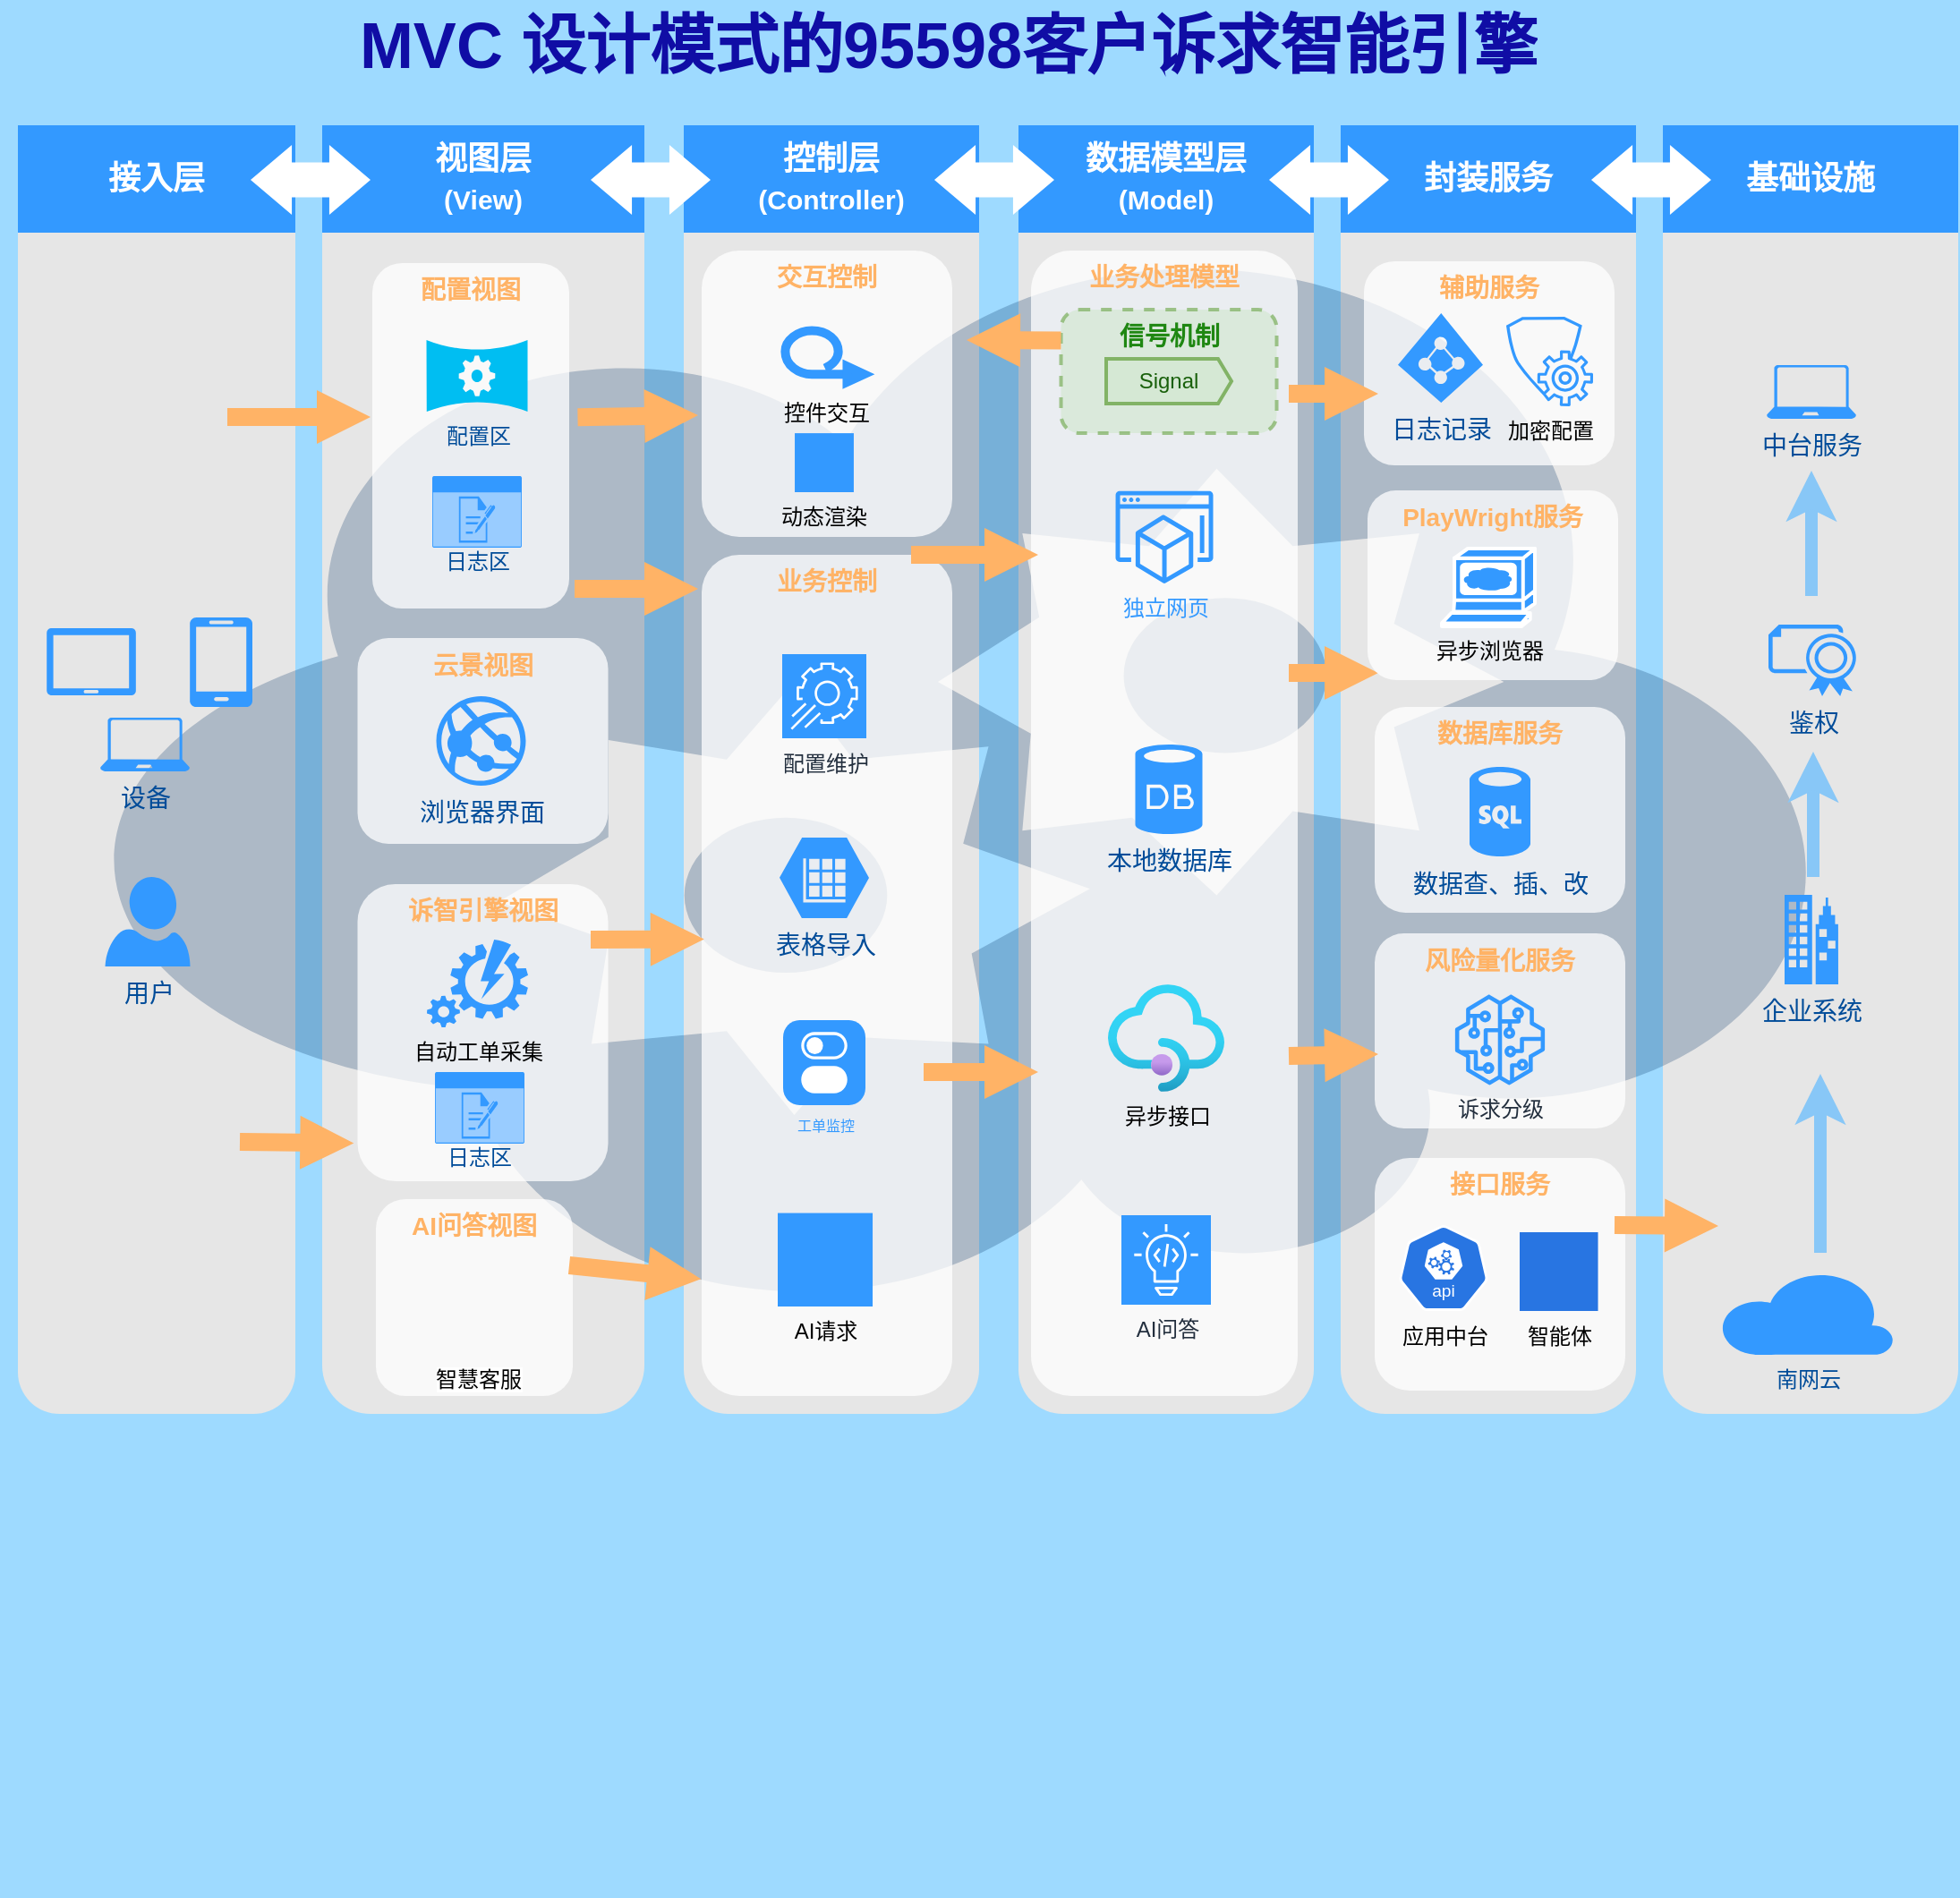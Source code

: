 <mxfile version="28.1.1">
  <diagram id="6a731a19-8d31-9384-78a2-239565b7b9f0" name="Page-1">
    <mxGraphModel dx="1729" dy="1058" grid="1" gridSize="10" guides="1" tooltips="1" connect="1" arrows="1" fold="1" page="1" pageScale="1" pageWidth="1169" pageHeight="827" background="light-dark(#9edaff, #a0cdfa)" math="0" shadow="0">
      <root>
        <mxCell id="0" />
        <mxCell id="1" parent="0" />
        <mxCell id="2024" value="" style="rounded=1;whiteSpace=wrap;html=1;dashed=1;strokeColor=none;strokeWidth=2;fillColor=#E6E6E6;fontFamily=Verdana;fontSize=12;fontColor=#00BEF2" parent="1" vertex="1">
          <mxGeometry x="969" y="120" width="165" height="720" as="geometry" />
        </mxCell>
        <mxCell id="2019" value="" style="rounded=1;whiteSpace=wrap;html=1;dashed=1;strokeColor=none;strokeWidth=2;fillColor=#E6E6E6;fontFamily=Verdana;fontSize=12;fontColor=#00BEF2" parent="1" vertex="1">
          <mxGeometry x="50" y="120" width="155" height="720" as="geometry" />
        </mxCell>
        <mxCell id="2020" value="" style="rounded=1;whiteSpace=wrap;html=1;dashed=1;strokeColor=none;strokeWidth=2;fillColor=#E6E6E6;fontFamily=Verdana;fontSize=12;fontColor=#004C99;" parent="1" vertex="1">
          <mxGeometry x="220" y="120" width="180" height="720" as="geometry" />
        </mxCell>
        <mxCell id="2021" value="" style="rounded=1;whiteSpace=wrap;html=1;dashed=1;strokeColor=none;strokeWidth=2;fillColor=#E6E6E6;fontFamily=Verdana;fontSize=12;fontColor=#00BEF2" parent="1" vertex="1">
          <mxGeometry x="422" y="120" width="165" height="720" as="geometry" />
        </mxCell>
        <mxCell id="2022" value="" style="rounded=1;whiteSpace=wrap;html=1;dashed=1;strokeColor=none;strokeWidth=2;fillColor=#E6E6E6;fontFamily=Verdana;fontSize=12;fontColor=#00BEF2" parent="1" vertex="1">
          <mxGeometry x="609" y="120" width="165" height="720" as="geometry" />
        </mxCell>
        <mxCell id="2023" value="" style="rounded=1;whiteSpace=wrap;html=1;dashed=1;strokeColor=none;strokeWidth=2;fillColor=#E6E6E6;fontFamily=Verdana;fontSize=12;fontColor=#00BEF2" parent="1" vertex="1">
          <mxGeometry x="789" y="120" width="165" height="720" as="geometry" />
        </mxCell>
        <mxCell id="2025" value="接入层" style="whiteSpace=wrap;html=1;dashed=1;strokeColor=none;strokeWidth=2;fillColor=#3399FF;fontFamily=Helvetica;fontSize=18;fontColor=#FFFFFF;fontStyle=1" parent="1" vertex="1">
          <mxGeometry x="50" y="120" width="155" height="60" as="geometry" />
        </mxCell>
        <mxCell id="2026" value="视图层&lt;div&gt;&lt;font style=&quot;font-size: 15px;&quot;&gt;(View)&lt;/font&gt;&lt;/div&gt;" style="whiteSpace=wrap;html=1;dashed=1;strokeColor=none;strokeWidth=2;fillColor=#3399FF;fontFamily=Helvetica;fontSize=18;fontColor=#FFFFFF;fontStyle=1" parent="1" vertex="1">
          <mxGeometry x="220" y="120" width="180" height="60" as="geometry" />
        </mxCell>
        <mxCell id="2027" value="控制层&lt;div&gt;&lt;font style=&quot;font-size: 15px;&quot;&gt;&lt;font style=&quot;&quot;&gt;(Controller&lt;/font&gt;)&lt;/font&gt;&lt;/div&gt;" style="whiteSpace=wrap;html=1;dashed=1;strokeColor=none;strokeWidth=2;fillColor=#3399FF;fontFamily=Helvetica;fontSize=18;fontColor=#FFFFFF;fontStyle=1" parent="1" vertex="1">
          <mxGeometry x="422" y="120" width="165" height="60" as="geometry" />
        </mxCell>
        <mxCell id="2028" value="数据模型&lt;span style=&quot;background-color: transparent; color: light-dark(rgb(255, 255, 255), rgb(18, 18, 18));&quot;&gt;层&lt;/span&gt;&lt;div&gt;&lt;span style=&quot;background-color: transparent; color: light-dark(rgb(255, 255, 255), rgb(18, 18, 18));&quot;&gt;&lt;font style=&quot;font-size: 15px;&quot;&gt;(Model)&lt;/font&gt;&lt;/span&gt;&lt;/div&gt;" style="whiteSpace=wrap;html=1;dashed=1;strokeColor=none;strokeWidth=2;fillColor=#3399FF;fontFamily=Helvetica;fontSize=18;fontColor=#FFFFFF;fontStyle=1" parent="1" vertex="1">
          <mxGeometry x="609" y="120" width="165" height="60" as="geometry" />
        </mxCell>
        <mxCell id="2029" value="封装服务" style="whiteSpace=wrap;html=1;dashed=1;strokeColor=none;strokeWidth=2;fillColor=#3399FF;fontFamily=Helvetica;fontSize=18;fontColor=#FFFFFF;fontStyle=1" parent="1" vertex="1">
          <mxGeometry x="789" y="120" width="165" height="60" as="geometry" />
        </mxCell>
        <mxCell id="2030" value="基础设施" style="whiteSpace=wrap;html=1;dashed=1;strokeColor=none;strokeWidth=2;fillColor=#3399FF;fontFamily=Helvetica;fontSize=18;fontColor=#FFFFFF;fontStyle=1" parent="1" vertex="1">
          <mxGeometry x="969" y="120" width="165" height="60" as="geometry" />
        </mxCell>
        <mxCell id="2031" value="" style="shape=mxgraph.arrows.two_way_arrow_horizontal;html=1;verticalLabelPosition=bottom;verticalAlign=top;strokeWidth=2;strokeColor=none;dashed=1;fillColor=#FFFFFF;fontFamily=Verdana;fontSize=12;fontColor=#00BEF2" parent="1" vertex="1">
          <mxGeometry x="180" y="131" width="67" height="39" as="geometry" />
        </mxCell>
        <mxCell id="2032" value="" style="shape=mxgraph.arrows.two_way_arrow_horizontal;html=1;verticalLabelPosition=bottom;verticalAlign=top;strokeWidth=2;strokeColor=none;dashed=1;fillColor=#FFFFFF;fontFamily=Verdana;fontSize=12;fontColor=#00BEF2" parent="1" vertex="1">
          <mxGeometry x="370" y="131" width="67" height="39" as="geometry" />
        </mxCell>
        <mxCell id="2033" value="" style="shape=mxgraph.arrows.two_way_arrow_horizontal;html=1;verticalLabelPosition=bottom;verticalAlign=top;strokeWidth=2;strokeColor=none;dashed=1;fillColor=#FFFFFF;fontFamily=Verdana;fontSize=12;fontColor=#00BEF2" parent="1" vertex="1">
          <mxGeometry x="562" y="131" width="67" height="39" as="geometry" />
        </mxCell>
        <mxCell id="2034" value="" style="shape=mxgraph.arrows.two_way_arrow_horizontal;html=1;verticalLabelPosition=bottom;verticalAlign=top;strokeWidth=2;strokeColor=none;dashed=1;fillColor=#FFFFFF;fontFamily=Verdana;fontSize=12;fontColor=#00BEF2" parent="1" vertex="1">
          <mxGeometry x="749" y="131" width="67" height="39" as="geometry" />
        </mxCell>
        <mxCell id="2035" value="" style="shape=mxgraph.arrows.two_way_arrow_horizontal;html=1;verticalLabelPosition=bottom;verticalAlign=top;strokeWidth=2;strokeColor=none;dashed=1;fillColor=#FFFFFF;fontFamily=Verdana;fontSize=12;fontColor=#00BEF2" parent="1" vertex="1">
          <mxGeometry x="929" y="131" width="67" height="39" as="geometry" />
        </mxCell>
        <mxCell id="2036" value="" style="verticalLabelPosition=bottom;html=1;verticalAlign=top;strokeColor=none;fillColor=#003366;shape=mxgraph.azure.cloud_service;dashed=1;fontFamily=Helvetica;fontSize=18;fontColor=#FFFFFF;opacity=25" parent="1" vertex="1">
          <mxGeometry x="90" y="180" width="970" height="600" as="geometry" />
        </mxCell>
        <mxCell id="2037" value="" style="verticalLabelPosition=bottom;html=1;verticalAlign=top;strokeColor=none;fillColor=#3399FF;shape=mxgraph.azure.tablet;dashed=1;fontFamily=Helvetica;fontSize=14;fontColor=#004C99" parent="1" vertex="1">
          <mxGeometry x="66" y="401" width="50" height="37.5" as="geometry" />
        </mxCell>
        <mxCell id="2038" value="" style="verticalLabelPosition=bottom;html=1;verticalAlign=top;strokeColor=none;fillColor=#3399FF;shape=mxgraph.azure.mobile;dashed=1;fontFamily=Helvetica;fontSize=14;fontColor=#004C99" parent="1" vertex="1">
          <mxGeometry x="146" y="395" width="35" height="50" as="geometry" />
        </mxCell>
        <mxCell id="2039" value="设备" style="verticalLabelPosition=bottom;html=1;verticalAlign=top;strokeColor=none;fillColor=#3399FF;shape=mxgraph.azure.laptop;dashed=1;fontFamily=Helvetica;fontSize=14;fontColor=#004C99" parent="1" vertex="1">
          <mxGeometry x="96" y="451" width="50" height="30" as="geometry" />
        </mxCell>
        <mxCell id="2041" value="用户" style="verticalLabelPosition=bottom;html=1;verticalAlign=top;strokeColor=none;fillColor=#3399FF;shape=mxgraph.azure.user;dashed=1;fontSize=14;fontColor=#004C99" parent="1" vertex="1">
          <mxGeometry x="98.75" y="540" width="47.5" height="50" as="geometry" />
        </mxCell>
        <mxCell id="2047" value="MVC 设计模式的95598客户诉求智能引擎" style="text;html=1;strokeColor=none;fillColor=none;align=center;verticalAlign=middle;whiteSpace=wrap;overflow=hidden;dashed=1;fontSize=36;fontColor=light-dark(#100da5, #121212);fontFamily=Helvetica;fontStyle=1" parent="1" vertex="1">
          <mxGeometry x="40" y="50" width="1060" height="50" as="geometry" />
        </mxCell>
        <mxCell id="2048" value="交互控制" style="rounded=1;whiteSpace=wrap;html=1;dashed=1;strokeColor=none;strokeWidth=2;fillColor=#FFFFFF;fontFamily=Helvetica;fontSize=14;fontColor=#FFB366;opacity=75;verticalAlign=top;fontStyle=1" parent="1" vertex="1">
          <mxGeometry x="432" y="190" width="140" height="160" as="geometry" />
        </mxCell>
        <mxCell id="2049" value="业务控制" style="rounded=1;whiteSpace=wrap;html=1;dashed=1;strokeColor=none;strokeWidth=2;fillColor=#FFFFFF;fontFamily=Helvetica;fontSize=14;fontColor=#FFB366;opacity=75;verticalAlign=top;fontStyle=1" parent="1" vertex="1">
          <mxGeometry x="432" y="360" width="140" height="470" as="geometry" />
        </mxCell>
        <mxCell id="2055" value="业务处理模型" style="rounded=1;whiteSpace=wrap;html=1;dashed=1;strokeColor=none;strokeWidth=2;fillColor=#FFFFFF;fontFamily=Helvetica;fontSize=14;fontColor=#FFB366;opacity=75;verticalAlign=top;fontStyle=1" parent="1" vertex="1">
          <mxGeometry x="616" y="190" width="149" height="640" as="geometry" />
        </mxCell>
        <mxCell id="2057" value="本地数据库" style="verticalLabelPosition=bottom;html=1;verticalAlign=top;strokeColor=none;fillColor=#3399FF;shape=mxgraph.azure.database;dashed=1;fontFamily=Helvetica;fontSize=14;fontColor=#004C99" parent="1" vertex="1">
          <mxGeometry x="674.25" y="466" width="37.5" height="50" as="geometry" />
        </mxCell>
        <mxCell id="2059" value="辅助服务" style="rounded=1;whiteSpace=wrap;html=1;dashed=1;strokeColor=none;strokeWidth=2;fillColor=#FFFFFF;fontFamily=Helvetica;fontSize=14;fontColor=#FFB366;opacity=75;verticalAlign=top;fontStyle=1" parent="1" vertex="1">
          <mxGeometry x="802" y="196" width="140" height="114" as="geometry" />
        </mxCell>
        <mxCell id="2060" value="日志记录" style="verticalLabelPosition=bottom;html=1;verticalAlign=top;strokeColor=none;fillColor=#3399FF;shape=mxgraph.azure.azure_active_directory;dashed=1;fontFamily=Helvetica;fontSize=14;fontColor=#004C99" parent="1" vertex="1">
          <mxGeometry x="821" y="225" width="47.5" height="50" as="geometry" />
        </mxCell>
        <mxCell id="2061" value="接口服务" style="rounded=1;whiteSpace=wrap;html=1;dashed=1;strokeColor=none;strokeWidth=2;fillColor=#FFFFFF;fontFamily=Helvetica;fontSize=14;fontColor=#FFB366;opacity=75;verticalAlign=top;fontStyle=1" parent="1" vertex="1">
          <mxGeometry x="808" y="697" width="140" height="130" as="geometry" />
        </mxCell>
        <mxCell id="2064" value="风险量化服务" style="rounded=1;whiteSpace=wrap;html=1;dashed=1;strokeColor=none;strokeWidth=2;fillColor=#FFFFFF;fontFamily=Helvetica;fontSize=14;fontColor=#FFB366;opacity=75;verticalAlign=top;fontStyle=1" parent="1" vertex="1">
          <mxGeometry x="808" y="571.5" width="140" height="109" as="geometry" />
        </mxCell>
        <mxCell id="2068" value="云景视图" style="rounded=1;whiteSpace=wrap;html=1;dashed=1;strokeColor=none;strokeWidth=2;fillColor=#FFFFFF;fontFamily=Helvetica;fontSize=14;fontColor=#FFB366;opacity=75;verticalAlign=top;fontStyle=1" parent="1" vertex="1">
          <mxGeometry x="239.75" y="406.5" width="140" height="115" as="geometry" />
        </mxCell>
        <mxCell id="2071" value="中台服务" style="verticalLabelPosition=bottom;html=1;verticalAlign=top;strokeColor=none;fillColor=#3399FF;shape=mxgraph.azure.laptop;dashed=1;fontFamily=Helvetica;fontSize=14;fontColor=#004C99" parent="1" vertex="1">
          <mxGeometry x="1027" y="254" width="50" height="30" as="geometry" />
        </mxCell>
        <mxCell id="2072" value="鉴权" style="verticalLabelPosition=bottom;html=1;verticalAlign=top;strokeColor=none;fillColor=#3399FF;shape=mxgraph.azure.certificate;dashed=1;fontFamily=Helvetica;fontSize=14;fontColor=#004C99" parent="1" vertex="1">
          <mxGeometry x="1028" y="399" width="50" height="40" as="geometry" />
        </mxCell>
        <mxCell id="2073" value="企业系统" style="verticalLabelPosition=bottom;html=1;verticalAlign=top;strokeColor=none;fillColor=#3399FF;shape=mxgraph.azure.enterprise;dashed=1;fontFamily=Helvetica;fontSize=14;fontColor=#004C99" parent="1" vertex="1">
          <mxGeometry x="1037" y="550" width="30" height="50" as="geometry" />
        </mxCell>
        <mxCell id="2075" value="" style="arrow;html=1;endArrow=block;endFill=1;strokeColor=none;strokeWidth=4;fontFamily=Helvetica;fontSize=36;fontColor=#FFB366;fillColor=#FFB366;" parent="1" edge="1">
          <mxGeometry width="100" height="100" relative="1" as="geometry">
            <mxPoint x="167" y="283" as="sourcePoint" />
            <mxPoint x="247" y="283" as="targetPoint" />
          </mxGeometry>
        </mxCell>
        <mxCell id="2076" value="" style="arrow;html=1;endArrow=block;endFill=1;strokeColor=none;strokeWidth=4;fontFamily=Helvetica;fontSize=36;fontColor=#FFB366;fillColor=#FFB366;opacity=100;exitX=1.034;exitY=0.46;exitDx=0;exitDy=0;exitPerimeter=0;" parent="1" edge="1">
          <mxGeometry width="100" height="100" relative="1" as="geometry">
            <mxPoint x="362.74" y="283.18" as="sourcePoint" />
            <mxPoint x="430" y="282" as="targetPoint" />
            <Array as="points">
              <mxPoint x="400" y="282" />
            </Array>
          </mxGeometry>
        </mxCell>
        <mxCell id="2077" value="" style="arrow;html=1;endArrow=block;endFill=1;strokeColor=none;strokeWidth=4;fontFamily=Helvetica;fontSize=36;fontColor=#FFB366;fillColor=#FFB366;" parent="1" edge="1">
          <mxGeometry width="100" height="100" relative="1" as="geometry">
            <mxPoint x="549" y="360" as="sourcePoint" />
            <mxPoint x="620" y="360" as="targetPoint" />
          </mxGeometry>
        </mxCell>
        <mxCell id="2078" value="" style="arrow;html=1;endArrow=block;endFill=1;strokeColor=none;strokeWidth=4;fontFamily=Helvetica;fontSize=36;fontColor=#FFB366;fillColor=#FFB366;" parent="1" edge="1">
          <mxGeometry width="100" height="100" relative="1" as="geometry">
            <mxPoint x="760" y="426" as="sourcePoint" />
            <mxPoint x="810" y="426" as="targetPoint" />
          </mxGeometry>
        </mxCell>
        <mxCell id="2079" value="" style="arrow;html=1;endArrow=block;endFill=1;strokeColor=none;strokeWidth=4;fontFamily=Helvetica;fontSize=36;fontColor=#FFB366;fillColor=#FFB366;" parent="1" edge="1">
          <mxGeometry width="100" height="100" relative="1" as="geometry">
            <mxPoint x="760" y="270" as="sourcePoint" />
            <mxPoint x="810" y="270" as="targetPoint" />
          </mxGeometry>
        </mxCell>
        <mxCell id="2080" value="" style="arrow;html=1;endArrow=block;endFill=1;strokeColor=none;strokeWidth=4;fontFamily=Helvetica;fontSize=36;fontColor=#FFB366;fillColor=#FFB366;" parent="1" edge="1">
          <mxGeometry width="100" height="100" relative="1" as="geometry">
            <mxPoint x="942" y="734.5" as="sourcePoint" />
            <mxPoint x="1000" y="735" as="targetPoint" />
          </mxGeometry>
        </mxCell>
        <mxCell id="2082" value="" style="arrow;html=1;endArrow=block;endFill=1;strokeColor=none;strokeWidth=4;fontFamily=Helvetica;fontSize=36;fontColor=#FFB366;fillColor=#FFB366;" parent="1" edge="1">
          <mxGeometry width="100" height="100" relative="1" as="geometry">
            <mxPoint x="760" y="640" as="sourcePoint" />
            <mxPoint x="810" y="639" as="targetPoint" />
          </mxGeometry>
        </mxCell>
        <mxCell id="2083" value="" style="arrow;html=1;endArrow=block;endFill=1;strokeColor=none;strokeWidth=4;fontFamily=Helvetica;fontSize=36;fontColor=#FFB366;fillColor=#FFB366;" parent="1" edge="1">
          <mxGeometry width="100" height="100" relative="1" as="geometry">
            <mxPoint x="556" y="649" as="sourcePoint" />
            <mxPoint x="620" y="649" as="targetPoint" />
          </mxGeometry>
        </mxCell>
        <mxCell id="2085" value="" style="arrow;html=1;endArrow=block;endFill=1;strokeColor=none;strokeWidth=4;fontFamily=Helvetica;fontSize=36;fontColor=#FFB366;fillColor=#FFB366;entryX=-0.015;entryY=0.872;entryDx=0;entryDy=0;entryPerimeter=0;" parent="1" edge="1" target="kdbaporQSlnlo2w0FlKE-2098">
          <mxGeometry width="100" height="100" relative="1" as="geometry">
            <mxPoint x="174" y="688" as="sourcePoint" />
            <mxPoint x="254" y="688" as="targetPoint" />
          </mxGeometry>
        </mxCell>
        <mxCell id="kdbaporQSlnlo2w0FlKE-2086" value="南网云" style="verticalLabelPosition=bottom;html=1;verticalAlign=top;align=center;strokeColor=none;fillColor=light-dark(#3399ff, #0089b6);shape=mxgraph.azure.cloud;fontColor=light-dark(#004c99, #ededed);" vertex="1" parent="1">
          <mxGeometry x="1001" y="760" width="97" height="47" as="geometry" />
        </mxCell>
        <mxCell id="2045" value="浏览器界面" style="verticalLabelPosition=bottom;html=1;verticalAlign=top;strokeColor=none;fillColor=#3399FF;shape=mxgraph.azure.azure_website;dashed=1;fontSize=14;fontColor=#004C99" parent="1" vertex="1">
          <mxGeometry x="283.75" y="439" width="50" height="50" as="geometry" />
        </mxCell>
        <mxCell id="kdbaporQSlnlo2w0FlKE-2095" value="配置视图" style="rounded=1;whiteSpace=wrap;html=1;dashed=1;strokeColor=none;strokeWidth=2;fillColor=#FFFFFF;fontFamily=Helvetica;fontSize=14;fontColor=#FFB366;opacity=75;verticalAlign=top;fontStyle=1" vertex="1" parent="1">
          <mxGeometry x="248" y="197" width="110" height="193" as="geometry" />
        </mxCell>
        <mxCell id="kdbaporQSlnlo2w0FlKE-2087" value="配置区" style="verticalLabelPosition=bottom;html=1;verticalAlign=top;align=center;strokeColor=none;fillColor=#00BEF2;shape=mxgraph.azure.autoscale;labelBorderColor=none;fontColor=light-dark(#004C99,#EDEDED);labelPosition=center;" vertex="1" parent="1">
          <mxGeometry x="278.25" y="240" width="56.5" height="40" as="geometry" />
        </mxCell>
        <mxCell id="kdbaporQSlnlo2w0FlKE-2098" value="诉智引擎视图" style="rounded=1;whiteSpace=wrap;html=1;dashed=1;strokeColor=none;strokeWidth=2;fillColor=#FFFFFF;fontFamily=Helvetica;fontSize=14;fontColor=#FFB366;opacity=75;verticalAlign=top;fontStyle=1" vertex="1" parent="1">
          <mxGeometry x="239.75" y="544" width="140" height="166" as="geometry" />
        </mxCell>
        <mxCell id="kdbaporQSlnlo2w0FlKE-2093" value="自动工单采集" style="verticalLabelPosition=bottom;html=1;verticalAlign=top;align=center;strokeColor=none;fillColor=light-dark(#3399ff, #0089b6);shape=mxgraph.azure.automation;pointerEvents=1;" vertex="1" parent="1">
          <mxGeometry x="278.5" y="575" width="56.5" height="49" as="geometry" />
        </mxCell>
        <mxCell id="kdbaporQSlnlo2w0FlKE-2096" value="日志区" style="html=1;whiteSpace=wrap;strokeColor=none;fillColor=light-dark(#3399ff, #3ea6f6);labelPosition=center;verticalLabelPosition=bottom;verticalAlign=top;align=center;fontSize=12;outlineConnect=0;spacingTop=-6;fontColor=#004C99;sketch=0;shape=mxgraph.sitemap.log;" vertex="1" parent="1">
          <mxGeometry x="281.5" y="316" width="50" height="40" as="geometry" />
        </mxCell>
        <mxCell id="kdbaporQSlnlo2w0FlKE-2099" value="AI问答视图" style="rounded=1;whiteSpace=wrap;html=1;dashed=1;strokeColor=none;strokeWidth=2;fillColor=#FFFFFF;fontFamily=Helvetica;fontSize=14;fontColor=#FFB366;opacity=75;verticalAlign=top;fontStyle=1" vertex="1" parent="1">
          <mxGeometry x="250" y="720" width="110" height="110" as="geometry" />
        </mxCell>
        <mxCell id="kdbaporQSlnlo2w0FlKE-2100" value="日志区" style="html=1;whiteSpace=wrap;strokeColor=none;fillColor=light-dark(#3399ff, #3ea6f6);labelPosition=center;verticalLabelPosition=bottom;verticalAlign=top;align=center;fontSize=12;outlineConnect=0;spacingTop=-6;fontColor=#004C99;sketch=0;shape=mxgraph.sitemap.log;" vertex="1" parent="1">
          <mxGeometry x="283" y="649" width="50" height="40" as="geometry" />
        </mxCell>
        <mxCell id="kdbaporQSlnlo2w0FlKE-2101" value="智慧客服" style="shape=image;html=1;verticalAlign=top;verticalLabelPosition=bottom;labelBackgroundColor=#ffffff;imageAspect=0;aspect=fixed;image=https://icons.diagrams.net/icon-cache1/Business___Startup-2288/61-1353.svg" vertex="1" parent="1">
          <mxGeometry x="281.5" y="757" width="50" height="50" as="geometry" />
        </mxCell>
        <mxCell id="kdbaporQSlnlo2w0FlKE-2104" value="控件交互" style="html=1;outlineConnect=0;whiteSpace=wrap;fillColor=light-dark(#3399ff, #3d2222);shape=mxgraph.archimate3.workPackage;strokeWidth=5;strokeColor=light-dark(#3399ff, #ededed);labelPosition=center;verticalLabelPosition=bottom;align=center;verticalAlign=top;" vertex="1" parent="1">
          <mxGeometry x="477" y="233.5" width="50" height="33" as="geometry" />
        </mxCell>
        <mxCell id="2084" value="" style="arrow;html=1;endArrow=block;endFill=1;strokeColor=none;strokeWidth=4;fontFamily=Helvetica;fontSize=36;fontColor=#FFB366;fillColor=#FFB366;entryX=0.354;entryY=0.658;entryDx=0;entryDy=0;entryPerimeter=0;" parent="1" edge="1" target="2036">
          <mxGeometry width="100" height="100" relative="1" as="geometry">
            <mxPoint x="370" y="575" as="sourcePoint" />
            <mxPoint x="431" y="575" as="targetPoint" />
          </mxGeometry>
        </mxCell>
        <mxCell id="kdbaporQSlnlo2w0FlKE-2105" value="" style="arrow;html=1;endArrow=block;endFill=1;strokeColor=none;strokeWidth=4;fontFamily=Helvetica;fontSize=36;fontColor=#FFB366;fillColor=#FFB366;entryX=-0.003;entryY=0.861;entryDx=0;entryDy=0;entryPerimeter=0;" edge="1" parent="1" target="2049">
          <mxGeometry width="100" height="100" relative="1" as="geometry">
            <mxPoint x="358" y="757" as="sourcePoint" />
            <mxPoint x="430" y="758" as="targetPoint" />
          </mxGeometry>
        </mxCell>
        <mxCell id="kdbaporQSlnlo2w0FlKE-2106" value="表格导入" style="verticalLabelPosition=bottom;html=1;verticalAlign=top;strokeColor=none;fillColor=#3399FF;shape=mxgraph.azure.storage_table;dashed=1;fontFamily=Helvetica;fontSize=14;fontColor=#004C99" vertex="1" parent="1">
          <mxGeometry x="475.5" y="518" width="50" height="45" as="geometry" />
        </mxCell>
        <mxCell id="kdbaporQSlnlo2w0FlKE-2107" value="AI请求" style="points=[];aspect=fixed;html=1;align=center;shadow=0;dashed=0;fillColor=light-dark(#3399ff, #e9690e);strokeColor=none;shape=mxgraph.alibaba_cloud.multimediaai;labelPosition=center;verticalLabelPosition=bottom;verticalAlign=top;" vertex="1" parent="1">
          <mxGeometry x="474.5" y="727.78" width="53.02" height="52.22" as="geometry" />
        </mxCell>
        <mxCell id="kdbaporQSlnlo2w0FlKE-2108" value="工单监控" style="html=1;strokeWidth=1;shadow=0;dashed=0;shape=mxgraph.ios7.misc.switch;fillColor=light-dark(#3399ff, #737277);strokeColor=none;buttonText=;strokeColor2=#222222;fontColor=light-dark(#3399ff, #d0d0d0);fontSize=8;verticalLabelPosition=bottom;verticalAlign=top;align=center;sketch=0;" vertex="1" parent="1">
          <mxGeometry x="477.5" y="620" width="46" height="47.5" as="geometry" />
        </mxCell>
        <mxCell id="kdbaporQSlnlo2w0FlKE-2110" value="" style="arrow;html=1;endArrow=block;endFill=1;strokeColor=none;strokeWidth=4;fontFamily=Helvetica;fontSize=36;fontColor=#FFB366;fillColor=#FFB366;opacity=100;" edge="1" parent="1">
          <mxGeometry width="100" height="100" relative="1" as="geometry">
            <mxPoint x="361" y="379" as="sourcePoint" />
            <mxPoint x="430" y="379" as="targetPoint" />
            <Array as="points">
              <mxPoint x="544.98" y="1089.29" />
            </Array>
          </mxGeometry>
        </mxCell>
        <mxCell id="kdbaporQSlnlo2w0FlKE-2112" value="加密配置" style="sketch=0;pointerEvents=1;shadow=0;dashed=0;html=1;strokeColor=none;fillColor=light-dark(#3399ff, #b2b3b4);aspect=fixed;labelPosition=center;verticalLabelPosition=bottom;verticalAlign=top;align=center;outlineConnect=0;shape=mxgraph.vvd.protection_group_config;" vertex="1" parent="1">
          <mxGeometry x="881.5" y="227" width="48.5" height="50" as="geometry" />
        </mxCell>
        <mxCell id="kdbaporQSlnlo2w0FlKE-2113" value="配置维护" style="sketch=0;points=[[0,0,0],[0.25,0,0],[0.5,0,0],[0.75,0,0],[1,0,0],[0,1,0],[0.25,1,0],[0.5,1,0],[0.75,1,0],[1,1,0],[0,0.25,0],[0,0.5,0],[0,0.75,0],[1,0.25,0],[1,0.5,0],[1,0.75,0]];points=[[0,0,0],[0.25,0,0],[0.5,0,0],[0.75,0,0],[1,0,0],[0,1,0],[0.25,1,0],[0.5,1,0],[0.75,1,0],[1,1,0],[0,0.25,0],[0,0.5,0],[0,0.75,0],[1,0.25,0],[1,0.5,0],[1,0.75,0]];outlineConnect=0;fontColor=#232F3E;fillColor=light-dark(#3399ff, #ff81d9);strokeColor=#ffffff;dashed=0;verticalLabelPosition=bottom;verticalAlign=top;align=center;html=1;fontSize=12;fontStyle=0;aspect=fixed;shape=mxgraph.aws4.resourceIcon;resIcon=mxgraph.aws4.app_config;" vertex="1" parent="1">
          <mxGeometry x="477" y="415.5" width="47" height="47" as="geometry" />
        </mxCell>
        <mxCell id="kdbaporQSlnlo2w0FlKE-2114" value="动态渲染" style="points=[];aspect=fixed;html=1;align=center;shadow=0;dashed=0;fillColor=light-dark(#3399ff, #e9690e);strokeColor=none;shape=mxgraph.alibaba_cloud.vs_video_surveillance;labelPosition=center;verticalLabelPosition=bottom;verticalAlign=top;" vertex="1" parent="1">
          <mxGeometry x="484.02" y="292.05" width="32.95" height="32.95" as="geometry" />
        </mxCell>
        <mxCell id="kdbaporQSlnlo2w0FlKE-2115" value="信号机制" style="rounded=1;whiteSpace=wrap;html=1;dashed=1;strokeColor=#82b366;strokeWidth=2;fillColor=#d5e8d4;fontFamily=Helvetica;fontSize=14;opacity=75;verticalAlign=top;fontStyle=1;fontColor=light-dark(#1f8712, #ededed);" vertex="1" parent="1">
          <mxGeometry x="632.75" y="223.05" width="120.5" height="69" as="geometry" />
        </mxCell>
        <mxCell id="kdbaporQSlnlo2w0FlKE-2117" value="Signal" style="html=1;shape=mxgraph.sysml.sendSigAct;strokeWidth=2;whiteSpace=wrap;align=center;fillColor=#d5e8d4;strokeColor=#82b366;fontColor=light-dark(#19600b, #ededed);" vertex="1" parent="1">
          <mxGeometry x="658" y="250.5" width="70" height="25" as="geometry" />
        </mxCell>
        <mxCell id="kdbaporQSlnlo2w0FlKE-2119" value="独立网页" style="sketch=0;outlineConnect=0;fontColor=light-dark(#3399ff, #bdc7d4);gradientColor=none;fillColor=light-dark(#3399ff, #0e9d86);strokeColor=none;dashed=0;verticalLabelPosition=bottom;verticalAlign=top;align=center;html=1;fontSize=12;fontStyle=0;aspect=fixed;shape=mxgraph.aws4.workspaces_workspaces_web;" vertex="1" parent="1">
          <mxGeometry x="663.25" y="324.3" width="54.5" height="51.7" as="geometry" />
        </mxCell>
        <mxCell id="kdbaporQSlnlo2w0FlKE-2124" value="&lt;span&gt;异步接口&lt;/span&gt;" style="image;aspect=fixed;html=1;points=[];align=center;fontSize=12;image=img/lib/azure2/app_services/API_Management_Services.svg;labelBackgroundColor=none;" vertex="1" parent="1">
          <mxGeometry x="659" y="600" width="65" height="60" as="geometry" />
        </mxCell>
        <mxCell id="kdbaporQSlnlo2w0FlKE-2125" value="AI问答" style="sketch=0;points=[[0,0,0],[0.25,0,0],[0.5,0,0],[0.75,0,0],[1,0,0],[0,1,0],[0.25,1,0],[0.5,1,0],[0.75,1,0],[1,1,0],[0,0.25,0],[0,0.5,0],[0,0.75,0],[1,0.25,0],[1,0.5,0],[1,0.75,0]];outlineConnect=0;fontColor=#232F3E;fillColor=light-dark(#3399ff, #0e9d86);strokeColor=#ffffff;dashed=0;verticalLabelPosition=bottom;verticalAlign=top;align=center;html=1;fontSize=12;fontStyle=0;aspect=fixed;shape=mxgraph.aws4.resourceIcon;resIcon=mxgraph.aws4.codeguru_2;" vertex="1" parent="1">
          <mxGeometry x="666.5" y="729" width="50" height="50" as="geometry" />
        </mxCell>
        <mxCell id="kdbaporQSlnlo2w0FlKE-2126" value="" style="arrow;html=1;endArrow=block;endFill=1;strokeColor=none;strokeWidth=4;fontFamily=Helvetica;fontSize=36;fontColor=#FFB366;fillColor=#FFB366;exitX=0;exitY=0.25;exitDx=0;exitDy=0;" edge="1" parent="1" source="kdbaporQSlnlo2w0FlKE-2115">
          <mxGeometry width="100" height="100" relative="1" as="geometry">
            <mxPoint x="1360" y="210" as="sourcePoint" />
            <mxPoint x="580" y="240" as="targetPoint" />
          </mxGeometry>
        </mxCell>
        <mxCell id="kdbaporQSlnlo2w0FlKE-2127" value="数据库服务" style="rounded=1;whiteSpace=wrap;html=1;dashed=1;strokeColor=none;strokeWidth=2;fillColor=#FFFFFF;fontFamily=Helvetica;fontSize=14;fontColor=#FFB366;opacity=75;verticalAlign=top;fontStyle=1" vertex="1" parent="1">
          <mxGeometry x="808" y="445" width="140" height="115" as="geometry" />
        </mxCell>
        <mxCell id="kdbaporQSlnlo2w0FlKE-2128" value="PlayWright服务" style="rounded=1;whiteSpace=wrap;html=1;dashed=1;strokeColor=none;strokeWidth=2;fillColor=#FFFFFF;fontFamily=Helvetica;fontSize=14;fontColor=#FFB366;opacity=75;verticalAlign=top;fontStyle=1" vertex="1" parent="1">
          <mxGeometry x="804" y="324" width="140" height="106" as="geometry" />
        </mxCell>
        <mxCell id="kdbaporQSlnlo2w0FlKE-2129" value="应用中台" style="aspect=fixed;sketch=0;html=1;dashed=0;whitespace=wrap;verticalLabelPosition=bottom;verticalAlign=top;fillColor=#2875E2;strokeColor=#ffffff;points=[[0.005,0.63,0],[0.1,0.2,0],[0.9,0.2,0],[0.5,0,0],[0.995,0.63,0],[0.72,0.99,0],[0.5,1,0],[0.28,0.99,0]];shape=mxgraph.kubernetes.icon2;kubernetesLabel=1;prIcon=api" vertex="1" parent="1">
          <mxGeometry x="821.5" y="734.5" width="50" height="48" as="geometry" />
        </mxCell>
        <mxCell id="kdbaporQSlnlo2w0FlKE-2130" value="智能体" style="points=[];aspect=fixed;html=1;align=center;shadow=0;dashed=0;fillColor=light-dark(#2875e2, #e9690e);strokeColor=none;shape=mxgraph.alibaba_cloud.mps-ai;labelPosition=center;verticalLabelPosition=bottom;verticalAlign=top;" vertex="1" parent="1">
          <mxGeometry x="889" y="738.49" width="43.76" height="44.01" as="geometry" />
        </mxCell>
        <mxCell id="kdbaporQSlnlo2w0FlKE-2132" value="诉求分级" style="sketch=0;outlineConnect=0;fontColor=#232F3E;gradientColor=none;fillColor=light-dark(#3399ff, #0e9d86);strokeColor=none;dashed=0;verticalLabelPosition=bottom;verticalAlign=top;align=center;html=1;fontSize=12;fontStyle=0;aspect=fixed;pointerEvents=1;shape=mxgraph.aws4.sagemaker_model;" vertex="1" parent="1">
          <mxGeometry x="852.75" y="605.75" width="50.5" height="50.5" as="geometry" />
        </mxCell>
        <mxCell id="kdbaporQSlnlo2w0FlKE-2133" value="异步浏览器" style="shape=mxgraph.cisco.computers_and_peripherals.web_browser;html=1;pointerEvents=1;dashed=0;fillColor=light-dark(#3399ff, #5cb3dc);strokeColor=#ffffff;strokeWidth=2;verticalLabelPosition=bottom;verticalAlign=top;align=center;outlineConnect=0;" vertex="1" parent="1">
          <mxGeometry x="845.5" y="356.5" width="52" height="43.5" as="geometry" />
        </mxCell>
        <mxCell id="2052" value="数据查、插、改" style="verticalLabelPosition=bottom;html=1;verticalAlign=top;strokeColor=none;fillColor=#3399FF;shape=mxgraph.azure.sql_database;dashed=1;fontFamily=Helvetica;fontSize=14;fontColor=#004C99" parent="1" vertex="1">
          <mxGeometry x="861" y="478.5" width="34" height="50" as="geometry" />
        </mxCell>
        <mxCell id="kdbaporQSlnlo2w0FlKE-2134" style="edgeStyle=orthogonalEdgeStyle;rounded=0;orthogonalLoop=1;jettySize=auto;html=1;strokeWidth=7;fillColor=#dae8fc;strokeColor=light-dark(#88c7f7, #5c79a3);" edge="1" parent="1">
          <mxGeometry relative="1" as="geometry">
            <mxPoint x="1057" y="750" as="sourcePoint" />
            <mxPoint x="1057" y="650" as="targetPoint" />
          </mxGeometry>
        </mxCell>
        <mxCell id="kdbaporQSlnlo2w0FlKE-2136" style="edgeStyle=orthogonalEdgeStyle;rounded=0;orthogonalLoop=1;jettySize=auto;html=1;strokeWidth=7;fillColor=#dae8fc;strokeColor=light-dark(#88c7f7, #5c79a3);" edge="1" parent="1">
          <mxGeometry relative="1" as="geometry">
            <mxPoint x="1052" y="383" as="sourcePoint" />
            <mxPoint x="1052" y="313" as="targetPoint" />
          </mxGeometry>
        </mxCell>
        <mxCell id="kdbaporQSlnlo2w0FlKE-2137" style="edgeStyle=orthogonalEdgeStyle;rounded=0;orthogonalLoop=1;jettySize=auto;html=1;strokeWidth=7;fillColor=#dae8fc;strokeColor=light-dark(#88c7f7, #5c79a3);" edge="1" parent="1">
          <mxGeometry relative="1" as="geometry">
            <mxPoint x="1053" y="540" as="sourcePoint" />
            <mxPoint x="1053" y="470" as="targetPoint" />
          </mxGeometry>
        </mxCell>
      </root>
    </mxGraphModel>
  </diagram>
</mxfile>
